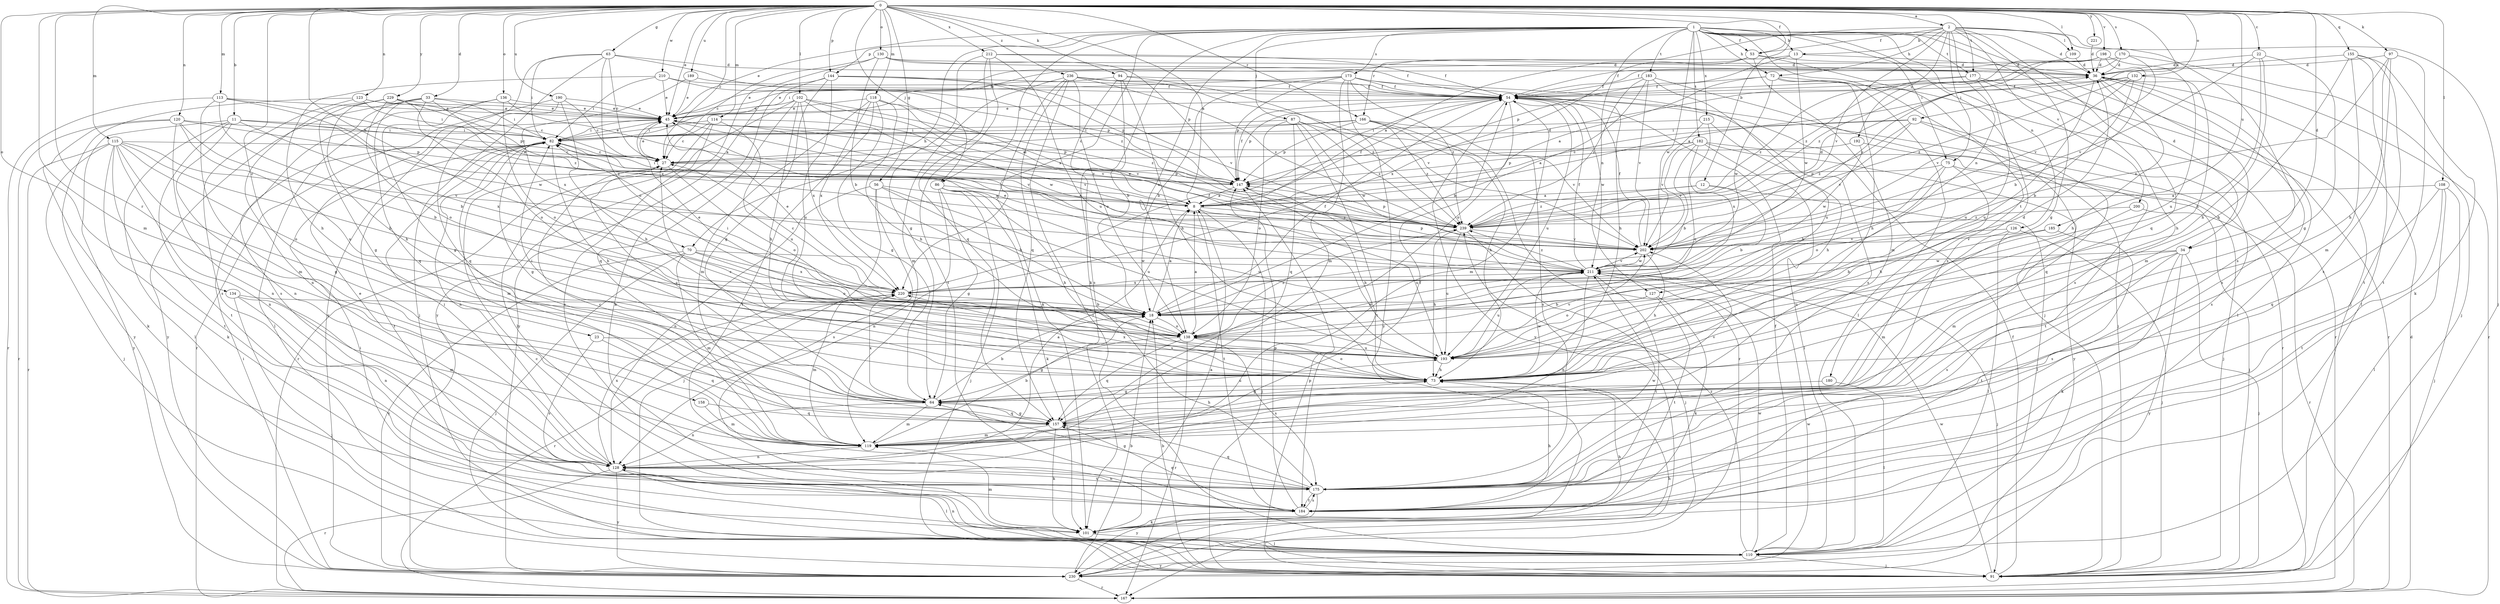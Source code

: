 strict digraph  {
0;
1;
2;
8;
11;
12;
13;
18;
22;
23;
27;
33;
34;
36;
45;
53;
54;
56;
63;
64;
70;
72;
73;
75;
82;
86;
87;
91;
92;
94;
97;
101;
102;
108;
109;
110;
113;
114;
115;
118;
119;
120;
123;
126;
127;
128;
130;
132;
134;
136;
138;
144;
147;
155;
157;
158;
166;
167;
170;
173;
175;
177;
180;
182;
183;
184;
185;
189;
190;
192;
193;
198;
200;
202;
210;
211;
212;
215;
220;
221;
229;
230;
236;
239;
0 -> 2  [label=a];
0 -> 8  [label=a];
0 -> 11  [label=b];
0 -> 12  [label=b];
0 -> 22  [label=c];
0 -> 23  [label=c];
0 -> 27  [label=c];
0 -> 33  [label=d];
0 -> 34  [label=d];
0 -> 45  [label=e];
0 -> 53  [label=f];
0 -> 56  [label=g];
0 -> 63  [label=g];
0 -> 70  [label=h];
0 -> 86  [label=j];
0 -> 92  [label=k];
0 -> 94  [label=k];
0 -> 97  [label=k];
0 -> 102  [label=l];
0 -> 108  [label=l];
0 -> 109  [label=l];
0 -> 113  [label=m];
0 -> 114  [label=m];
0 -> 115  [label=m];
0 -> 118  [label=m];
0 -> 119  [label=m];
0 -> 120  [label=n];
0 -> 123  [label=n];
0 -> 130  [label=o];
0 -> 132  [label=o];
0 -> 134  [label=o];
0 -> 136  [label=o];
0 -> 144  [label=p];
0 -> 155  [label=q];
0 -> 158  [label=r];
0 -> 166  [label=r];
0 -> 170  [label=s];
0 -> 177  [label=t];
0 -> 185  [label=u];
0 -> 189  [label=u];
0 -> 190  [label=u];
0 -> 198  [label=v];
0 -> 210  [label=w];
0 -> 212  [label=x];
0 -> 221  [label=y];
0 -> 229  [label=y];
0 -> 236  [label=z];
1 -> 13  [label=b];
1 -> 34  [label=d];
1 -> 36  [label=d];
1 -> 45  [label=e];
1 -> 53  [label=f];
1 -> 70  [label=h];
1 -> 72  [label=h];
1 -> 75  [label=i];
1 -> 86  [label=j];
1 -> 87  [label=j];
1 -> 91  [label=j];
1 -> 101  [label=k];
1 -> 126  [label=n];
1 -> 127  [label=n];
1 -> 138  [label=o];
1 -> 144  [label=p];
1 -> 173  [label=s];
1 -> 175  [label=s];
1 -> 177  [label=t];
1 -> 180  [label=t];
1 -> 182  [label=t];
1 -> 183  [label=t];
1 -> 211  [label=w];
1 -> 215  [label=x];
1 -> 220  [label=x];
2 -> 13  [label=b];
2 -> 53  [label=f];
2 -> 64  [label=g];
2 -> 72  [label=h];
2 -> 75  [label=i];
2 -> 91  [label=j];
2 -> 109  [label=l];
2 -> 127  [label=n];
2 -> 157  [label=q];
2 -> 166  [label=r];
2 -> 175  [label=s];
2 -> 192  [label=u];
2 -> 200  [label=v];
2 -> 202  [label=v];
8 -> 54  [label=f];
8 -> 82  [label=i];
8 -> 91  [label=j];
8 -> 184  [label=t];
8 -> 193  [label=u];
8 -> 239  [label=z];
11 -> 27  [label=c];
11 -> 82  [label=i];
11 -> 110  [label=l];
11 -> 128  [label=n];
11 -> 184  [label=t];
11 -> 220  [label=x];
11 -> 230  [label=y];
11 -> 239  [label=z];
12 -> 8  [label=a];
12 -> 18  [label=b];
12 -> 110  [label=l];
12 -> 239  [label=z];
13 -> 36  [label=d];
13 -> 82  [label=i];
13 -> 147  [label=p];
13 -> 211  [label=w];
18 -> 8  [label=a];
18 -> 45  [label=e];
18 -> 54  [label=f];
18 -> 82  [label=i];
18 -> 138  [label=o];
22 -> 36  [label=d];
22 -> 64  [label=g];
22 -> 73  [label=h];
22 -> 193  [label=u];
22 -> 202  [label=v];
23 -> 157  [label=q];
23 -> 175  [label=s];
23 -> 193  [label=u];
27 -> 45  [label=e];
27 -> 138  [label=o];
27 -> 147  [label=p];
33 -> 8  [label=a];
33 -> 45  [label=e];
33 -> 82  [label=i];
33 -> 138  [label=o];
33 -> 157  [label=q];
33 -> 175  [label=s];
33 -> 230  [label=y];
34 -> 91  [label=j];
34 -> 101  [label=k];
34 -> 175  [label=s];
34 -> 184  [label=t];
34 -> 193  [label=u];
34 -> 211  [label=w];
34 -> 230  [label=y];
36 -> 54  [label=f];
36 -> 73  [label=h];
36 -> 110  [label=l];
36 -> 119  [label=m];
36 -> 167  [label=r];
36 -> 175  [label=s];
36 -> 193  [label=u];
45 -> 82  [label=i];
45 -> 147  [label=p];
45 -> 202  [label=v];
45 -> 239  [label=z];
53 -> 8  [label=a];
53 -> 36  [label=d];
53 -> 91  [label=j];
53 -> 119  [label=m];
53 -> 220  [label=x];
54 -> 45  [label=e];
54 -> 119  [label=m];
54 -> 138  [label=o];
54 -> 147  [label=p];
54 -> 167  [label=r];
54 -> 193  [label=u];
54 -> 211  [label=w];
54 -> 230  [label=y];
56 -> 8  [label=a];
56 -> 18  [label=b];
56 -> 91  [label=j];
56 -> 128  [label=n];
56 -> 175  [label=s];
56 -> 193  [label=u];
63 -> 27  [label=c];
63 -> 36  [label=d];
63 -> 82  [label=i];
63 -> 91  [label=j];
63 -> 138  [label=o];
63 -> 230  [label=y];
63 -> 239  [label=z];
64 -> 18  [label=b];
64 -> 27  [label=c];
64 -> 119  [label=m];
64 -> 128  [label=n];
64 -> 157  [label=q];
64 -> 193  [label=u];
64 -> 220  [label=x];
70 -> 91  [label=j];
70 -> 119  [label=m];
70 -> 138  [label=o];
70 -> 211  [label=w];
70 -> 220  [label=x];
70 -> 230  [label=y];
72 -> 8  [label=a];
72 -> 54  [label=f];
72 -> 73  [label=h];
72 -> 110  [label=l];
72 -> 167  [label=r];
72 -> 211  [label=w];
73 -> 27  [label=c];
73 -> 64  [label=g];
73 -> 82  [label=i];
73 -> 138  [label=o];
73 -> 211  [label=w];
73 -> 220  [label=x];
75 -> 18  [label=b];
75 -> 73  [label=h];
75 -> 91  [label=j];
75 -> 138  [label=o];
75 -> 147  [label=p];
82 -> 27  [label=c];
82 -> 45  [label=e];
82 -> 64  [label=g];
82 -> 73  [label=h];
82 -> 119  [label=m];
82 -> 128  [label=n];
82 -> 184  [label=t];
86 -> 8  [label=a];
86 -> 64  [label=g];
86 -> 73  [label=h];
86 -> 91  [label=j];
86 -> 101  [label=k];
86 -> 128  [label=n];
86 -> 193  [label=u];
87 -> 82  [label=i];
87 -> 138  [label=o];
87 -> 157  [label=q];
87 -> 184  [label=t];
87 -> 202  [label=v];
87 -> 211  [label=w];
87 -> 239  [label=z];
91 -> 18  [label=b];
91 -> 54  [label=f];
91 -> 147  [label=p];
91 -> 211  [label=w];
92 -> 8  [label=a];
92 -> 82  [label=i];
92 -> 157  [label=q];
92 -> 175  [label=s];
92 -> 202  [label=v];
92 -> 239  [label=z];
94 -> 18  [label=b];
94 -> 45  [label=e];
94 -> 54  [label=f];
94 -> 73  [label=h];
94 -> 175  [label=s];
94 -> 239  [label=z];
97 -> 36  [label=d];
97 -> 73  [label=h];
97 -> 175  [label=s];
97 -> 184  [label=t];
97 -> 220  [label=x];
101 -> 8  [label=a];
101 -> 73  [label=h];
101 -> 110  [label=l];
101 -> 119  [label=m];
102 -> 45  [label=e];
102 -> 73  [label=h];
102 -> 110  [label=l];
102 -> 157  [label=q];
102 -> 202  [label=v];
102 -> 211  [label=w];
102 -> 220  [label=x];
102 -> 239  [label=z];
108 -> 8  [label=a];
108 -> 91  [label=j];
108 -> 110  [label=l];
108 -> 157  [label=q];
108 -> 184  [label=t];
109 -> 36  [label=d];
109 -> 239  [label=z];
110 -> 27  [label=c];
110 -> 54  [label=f];
110 -> 82  [label=i];
110 -> 91  [label=j];
110 -> 128  [label=n];
110 -> 211  [label=w];
110 -> 230  [label=y];
110 -> 239  [label=z];
113 -> 18  [label=b];
113 -> 45  [label=e];
113 -> 119  [label=m];
113 -> 167  [label=r];
113 -> 202  [label=v];
113 -> 211  [label=w];
114 -> 27  [label=c];
114 -> 82  [label=i];
114 -> 167  [label=r];
114 -> 175  [label=s];
114 -> 193  [label=u];
114 -> 202  [label=v];
115 -> 18  [label=b];
115 -> 27  [label=c];
115 -> 64  [label=g];
115 -> 91  [label=j];
115 -> 101  [label=k];
115 -> 128  [label=n];
115 -> 138  [label=o];
115 -> 167  [label=r];
115 -> 184  [label=t];
115 -> 202  [label=v];
118 -> 8  [label=a];
118 -> 45  [label=e];
118 -> 64  [label=g];
118 -> 73  [label=h];
118 -> 119  [label=m];
118 -> 184  [label=t];
118 -> 202  [label=v];
118 -> 220  [label=x];
119 -> 18  [label=b];
119 -> 27  [label=c];
119 -> 128  [label=n];
120 -> 18  [label=b];
120 -> 82  [label=i];
120 -> 101  [label=k];
120 -> 128  [label=n];
120 -> 147  [label=p];
120 -> 167  [label=r];
120 -> 193  [label=u];
123 -> 27  [label=c];
123 -> 45  [label=e];
123 -> 82  [label=i];
123 -> 175  [label=s];
123 -> 230  [label=y];
126 -> 91  [label=j];
126 -> 110  [label=l];
126 -> 119  [label=m];
126 -> 202  [label=v];
127 -> 18  [label=b];
127 -> 101  [label=k];
127 -> 138  [label=o];
127 -> 184  [label=t];
128 -> 8  [label=a];
128 -> 45  [label=e];
128 -> 54  [label=f];
128 -> 82  [label=i];
128 -> 110  [label=l];
128 -> 167  [label=r];
128 -> 175  [label=s];
128 -> 220  [label=x];
128 -> 230  [label=y];
130 -> 18  [label=b];
130 -> 27  [label=c];
130 -> 36  [label=d];
130 -> 54  [label=f];
130 -> 147  [label=p];
130 -> 230  [label=y];
132 -> 8  [label=a];
132 -> 18  [label=b];
132 -> 54  [label=f];
132 -> 73  [label=h];
132 -> 202  [label=v];
132 -> 239  [label=z];
134 -> 18  [label=b];
134 -> 91  [label=j];
134 -> 119  [label=m];
134 -> 128  [label=n];
136 -> 8  [label=a];
136 -> 45  [label=e];
136 -> 64  [label=g];
136 -> 110  [label=l];
136 -> 138  [label=o];
138 -> 8  [label=a];
138 -> 64  [label=g];
138 -> 157  [label=q];
138 -> 167  [label=r];
138 -> 175  [label=s];
138 -> 193  [label=u];
138 -> 211  [label=w];
138 -> 239  [label=z];
144 -> 54  [label=f];
144 -> 64  [label=g];
144 -> 101  [label=k];
144 -> 147  [label=p];
144 -> 193  [label=u];
144 -> 202  [label=v];
144 -> 230  [label=y];
147 -> 8  [label=a];
147 -> 36  [label=d];
147 -> 54  [label=f];
147 -> 73  [label=h];
147 -> 82  [label=i];
155 -> 36  [label=d];
155 -> 73  [label=h];
155 -> 101  [label=k];
155 -> 110  [label=l];
155 -> 119  [label=m];
155 -> 184  [label=t];
157 -> 64  [label=g];
157 -> 73  [label=h];
157 -> 101  [label=k];
157 -> 119  [label=m];
157 -> 202  [label=v];
158 -> 119  [label=m];
158 -> 157  [label=q];
166 -> 27  [label=c];
166 -> 73  [label=h];
166 -> 82  [label=i];
166 -> 147  [label=p];
166 -> 167  [label=r];
166 -> 175  [label=s];
166 -> 239  [label=z];
167 -> 36  [label=d];
170 -> 36  [label=d];
170 -> 45  [label=e];
170 -> 54  [label=f];
170 -> 91  [label=j];
170 -> 202  [label=v];
173 -> 18  [label=b];
173 -> 45  [label=e];
173 -> 54  [label=f];
173 -> 73  [label=h];
173 -> 119  [label=m];
173 -> 147  [label=p];
173 -> 175  [label=s];
173 -> 230  [label=y];
173 -> 239  [label=z];
175 -> 64  [label=g];
175 -> 128  [label=n];
175 -> 157  [label=q];
175 -> 184  [label=t];
175 -> 211  [label=w];
175 -> 230  [label=y];
177 -> 54  [label=f];
177 -> 167  [label=r];
177 -> 175  [label=s];
177 -> 193  [label=u];
177 -> 239  [label=z];
180 -> 64  [label=g];
180 -> 110  [label=l];
182 -> 18  [label=b];
182 -> 27  [label=c];
182 -> 91  [label=j];
182 -> 110  [label=l];
182 -> 138  [label=o];
182 -> 147  [label=p];
182 -> 202  [label=v];
182 -> 230  [label=y];
183 -> 18  [label=b];
183 -> 54  [label=f];
183 -> 91  [label=j];
183 -> 193  [label=u];
183 -> 202  [label=v];
183 -> 239  [label=z];
184 -> 73  [label=h];
184 -> 101  [label=k];
184 -> 147  [label=p];
184 -> 157  [label=q];
184 -> 175  [label=s];
185 -> 18  [label=b];
185 -> 175  [label=s];
185 -> 202  [label=v];
189 -> 45  [label=e];
189 -> 54  [label=f];
189 -> 220  [label=x];
190 -> 27  [label=c];
190 -> 45  [label=e];
190 -> 73  [label=h];
190 -> 157  [label=q];
190 -> 167  [label=r];
192 -> 27  [label=c];
192 -> 184  [label=t];
192 -> 211  [label=w];
193 -> 36  [label=d];
193 -> 73  [label=h];
193 -> 202  [label=v];
198 -> 18  [label=b];
198 -> 36  [label=d];
198 -> 54  [label=f];
198 -> 193  [label=u];
198 -> 202  [label=v];
198 -> 239  [label=z];
200 -> 119  [label=m];
200 -> 167  [label=r];
200 -> 239  [label=z];
202 -> 54  [label=f];
202 -> 73  [label=h];
202 -> 211  [label=w];
210 -> 45  [label=e];
210 -> 54  [label=f];
210 -> 73  [label=h];
210 -> 82  [label=i];
210 -> 147  [label=p];
211 -> 45  [label=e];
211 -> 54  [label=f];
211 -> 91  [label=j];
211 -> 128  [label=n];
211 -> 147  [label=p];
211 -> 184  [label=t];
211 -> 193  [label=u];
211 -> 202  [label=v];
211 -> 220  [label=x];
211 -> 239  [label=z];
212 -> 36  [label=d];
212 -> 54  [label=f];
212 -> 64  [label=g];
212 -> 157  [label=q];
212 -> 184  [label=t];
212 -> 193  [label=u];
215 -> 73  [label=h];
215 -> 82  [label=i];
215 -> 202  [label=v];
215 -> 220  [label=x];
220 -> 18  [label=b];
220 -> 27  [label=c];
220 -> 45  [label=e];
220 -> 54  [label=f];
220 -> 119  [label=m];
220 -> 167  [label=r];
221 -> 36  [label=d];
229 -> 45  [label=e];
229 -> 64  [label=g];
229 -> 73  [label=h];
229 -> 128  [label=n];
229 -> 138  [label=o];
229 -> 147  [label=p];
229 -> 239  [label=z];
230 -> 18  [label=b];
230 -> 73  [label=h];
230 -> 82  [label=i];
230 -> 167  [label=r];
230 -> 211  [label=w];
236 -> 54  [label=f];
236 -> 101  [label=k];
236 -> 110  [label=l];
236 -> 119  [label=m];
236 -> 138  [label=o];
236 -> 157  [label=q];
236 -> 202  [label=v];
236 -> 239  [label=z];
239 -> 36  [label=d];
239 -> 45  [label=e];
239 -> 73  [label=h];
239 -> 91  [label=j];
239 -> 147  [label=p];
239 -> 193  [label=u];
239 -> 202  [label=v];
}
